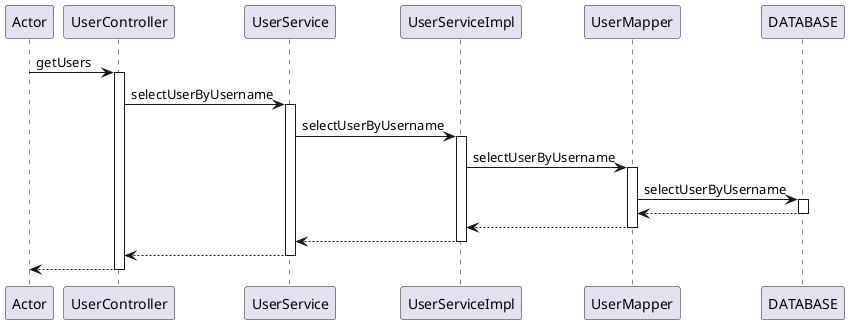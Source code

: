 @startuml
participant Actor
Actor -> UserController : getUsers
activate UserController
UserController -> UserService : selectUserByUsername
activate UserService
UserService -> UserServiceImpl : selectUserByUsername
activate UserServiceImpl

UserServiceImpl -> UserMapper : selectUserByUsername
activate UserMapper
UserMapper -> DATABASE : selectUserByUsername
activate DATABASE
DATABASE --> UserMapper
deactivate DATABASE
UserMapper --> UserServiceImpl
deactivate UserMapper

UserServiceImpl --> UserService
deactivate UserServiceImpl
UserService --> UserController
deactivate UserService
return
@enduml